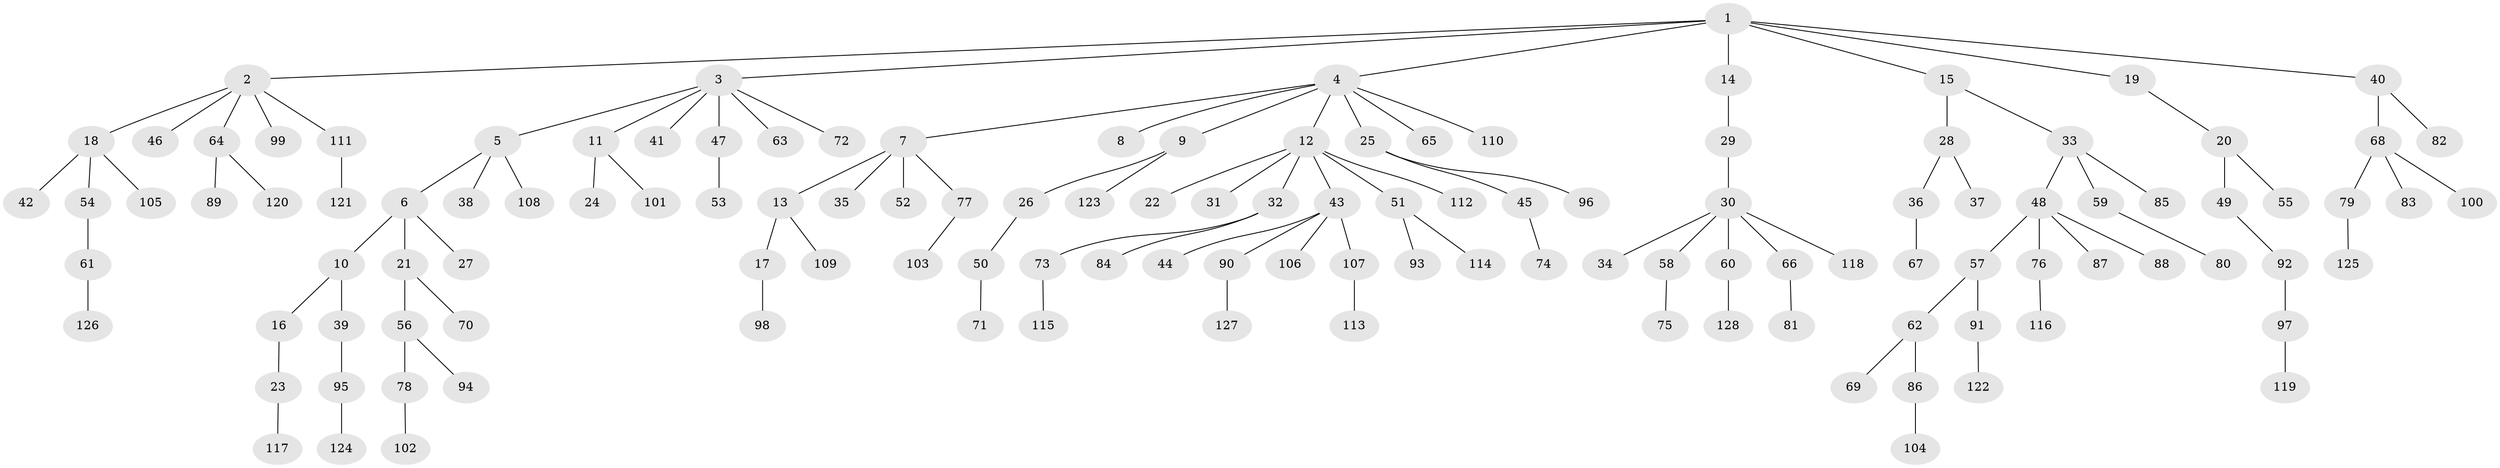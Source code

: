 // coarse degree distribution, {8: 0.02247191011235955, 7: 0.02247191011235955, 6: 0.02247191011235955, 9: 0.011235955056179775, 4: 0.02247191011235955, 1: 0.6179775280898876, 3: 0.10112359550561797, 2: 0.16853932584269662, 5: 0.011235955056179775}
// Generated by graph-tools (version 1.1) at 2025/24/03/03/25 07:24:06]
// undirected, 128 vertices, 127 edges
graph export_dot {
graph [start="1"]
  node [color=gray90,style=filled];
  1;
  2;
  3;
  4;
  5;
  6;
  7;
  8;
  9;
  10;
  11;
  12;
  13;
  14;
  15;
  16;
  17;
  18;
  19;
  20;
  21;
  22;
  23;
  24;
  25;
  26;
  27;
  28;
  29;
  30;
  31;
  32;
  33;
  34;
  35;
  36;
  37;
  38;
  39;
  40;
  41;
  42;
  43;
  44;
  45;
  46;
  47;
  48;
  49;
  50;
  51;
  52;
  53;
  54;
  55;
  56;
  57;
  58;
  59;
  60;
  61;
  62;
  63;
  64;
  65;
  66;
  67;
  68;
  69;
  70;
  71;
  72;
  73;
  74;
  75;
  76;
  77;
  78;
  79;
  80;
  81;
  82;
  83;
  84;
  85;
  86;
  87;
  88;
  89;
  90;
  91;
  92;
  93;
  94;
  95;
  96;
  97;
  98;
  99;
  100;
  101;
  102;
  103;
  104;
  105;
  106;
  107;
  108;
  109;
  110;
  111;
  112;
  113;
  114;
  115;
  116;
  117;
  118;
  119;
  120;
  121;
  122;
  123;
  124;
  125;
  126;
  127;
  128;
  1 -- 2;
  1 -- 3;
  1 -- 4;
  1 -- 14;
  1 -- 15;
  1 -- 19;
  1 -- 40;
  2 -- 18;
  2 -- 46;
  2 -- 64;
  2 -- 99;
  2 -- 111;
  3 -- 5;
  3 -- 11;
  3 -- 41;
  3 -- 47;
  3 -- 63;
  3 -- 72;
  4 -- 7;
  4 -- 8;
  4 -- 9;
  4 -- 12;
  4 -- 25;
  4 -- 65;
  4 -- 110;
  5 -- 6;
  5 -- 38;
  5 -- 108;
  6 -- 10;
  6 -- 21;
  6 -- 27;
  7 -- 13;
  7 -- 35;
  7 -- 52;
  7 -- 77;
  9 -- 26;
  9 -- 123;
  10 -- 16;
  10 -- 39;
  11 -- 24;
  11 -- 101;
  12 -- 22;
  12 -- 31;
  12 -- 32;
  12 -- 43;
  12 -- 51;
  12 -- 112;
  13 -- 17;
  13 -- 109;
  14 -- 29;
  15 -- 28;
  15 -- 33;
  16 -- 23;
  17 -- 98;
  18 -- 42;
  18 -- 54;
  18 -- 105;
  19 -- 20;
  20 -- 49;
  20 -- 55;
  21 -- 56;
  21 -- 70;
  23 -- 117;
  25 -- 45;
  25 -- 96;
  26 -- 50;
  28 -- 36;
  28 -- 37;
  29 -- 30;
  30 -- 34;
  30 -- 58;
  30 -- 60;
  30 -- 66;
  30 -- 118;
  32 -- 73;
  32 -- 84;
  33 -- 48;
  33 -- 59;
  33 -- 85;
  36 -- 67;
  39 -- 95;
  40 -- 68;
  40 -- 82;
  43 -- 44;
  43 -- 90;
  43 -- 106;
  43 -- 107;
  45 -- 74;
  47 -- 53;
  48 -- 57;
  48 -- 76;
  48 -- 87;
  48 -- 88;
  49 -- 92;
  50 -- 71;
  51 -- 93;
  51 -- 114;
  54 -- 61;
  56 -- 78;
  56 -- 94;
  57 -- 62;
  57 -- 91;
  58 -- 75;
  59 -- 80;
  60 -- 128;
  61 -- 126;
  62 -- 69;
  62 -- 86;
  64 -- 89;
  64 -- 120;
  66 -- 81;
  68 -- 79;
  68 -- 83;
  68 -- 100;
  73 -- 115;
  76 -- 116;
  77 -- 103;
  78 -- 102;
  79 -- 125;
  86 -- 104;
  90 -- 127;
  91 -- 122;
  92 -- 97;
  95 -- 124;
  97 -- 119;
  107 -- 113;
  111 -- 121;
}
